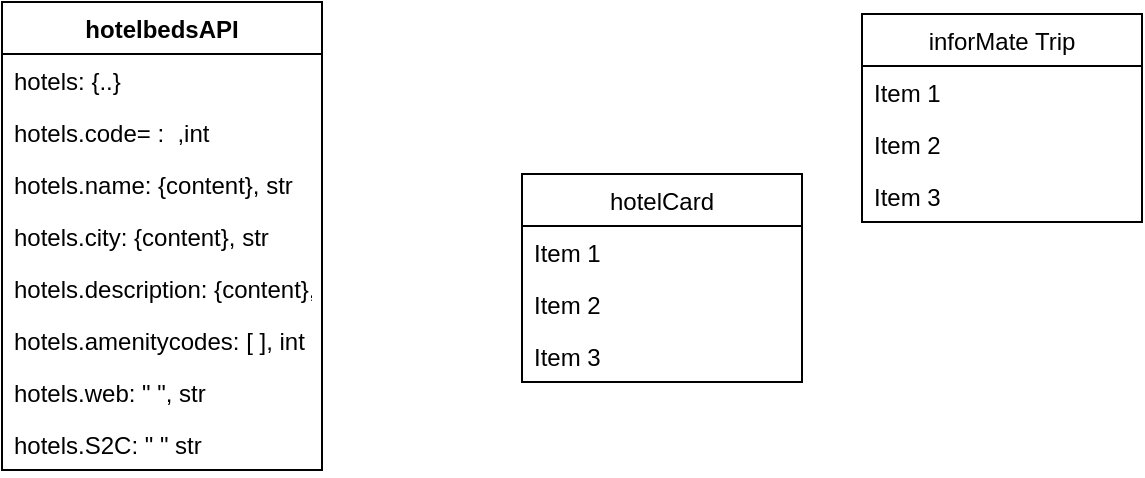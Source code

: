 <mxfile version="20.2.7" type="github">
  <diagram id="0rWiqkp9f7QkPqhGYT5n" name="Pagina-1">
    <mxGraphModel dx="782" dy="468" grid="1" gridSize="10" guides="1" tooltips="1" connect="1" arrows="1" fold="1" page="1" pageScale="1" pageWidth="827" pageHeight="1169" math="0" shadow="0">
      <root>
        <mxCell id="0" />
        <mxCell id="1" parent="0" />
        <mxCell id="xEY01EKiAgp3C7ow3ueJ-25" value="hotelbedsAPI" style="swimlane;fontStyle=1;align=center;verticalAlign=top;childLayout=stackLayout;horizontal=1;startSize=26;horizontalStack=0;resizeParent=1;resizeParentMax=0;resizeLast=0;collapsible=1;marginBottom=0;swimlaneLine=1;rounded=0;shadow=0;sketch=0;" vertex="1" parent="1">
          <mxGeometry x="70" y="104" width="160" height="234" as="geometry" />
        </mxCell>
        <mxCell id="xEY01EKiAgp3C7ow3ueJ-26" value="hotels: {..}" style="text;strokeColor=none;fillColor=none;align=left;verticalAlign=top;spacingLeft=4;spacingRight=4;overflow=hidden;rotatable=0;points=[[0,0.5],[1,0.5]];portConstraint=eastwest;" vertex="1" parent="xEY01EKiAgp3C7ow3ueJ-25">
          <mxGeometry y="26" width="160" height="26" as="geometry" />
        </mxCell>
        <mxCell id="xEY01EKiAgp3C7ow3ueJ-28" value="hotels.code= :  ,int" style="text;strokeColor=none;fillColor=none;align=left;verticalAlign=top;spacingLeft=4;spacingRight=4;overflow=hidden;rotatable=0;points=[[0,0.5],[1,0.5]];portConstraint=eastwest;glass=0;" vertex="1" parent="xEY01EKiAgp3C7ow3ueJ-25">
          <mxGeometry y="52" width="160" height="26" as="geometry" />
        </mxCell>
        <mxCell id="xEY01EKiAgp3C7ow3ueJ-30" value="hotels.name: {content}, str" style="text;strokeColor=none;fillColor=none;align=left;verticalAlign=top;spacingLeft=4;spacingRight=4;overflow=hidden;rotatable=0;points=[[0,0.5],[1,0.5]];portConstraint=eastwest;" vertex="1" parent="xEY01EKiAgp3C7ow3ueJ-25">
          <mxGeometry y="78" width="160" height="26" as="geometry" />
        </mxCell>
        <mxCell id="xEY01EKiAgp3C7ow3ueJ-35" value="hotels.city: {content}, str" style="text;strokeColor=none;fillColor=none;align=left;verticalAlign=top;spacingLeft=4;spacingRight=4;overflow=hidden;rotatable=0;points=[[0,0.5],[1,0.5]];portConstraint=eastwest;" vertex="1" parent="xEY01EKiAgp3C7ow3ueJ-25">
          <mxGeometry y="104" width="160" height="26" as="geometry" />
        </mxCell>
        <mxCell id="xEY01EKiAgp3C7ow3ueJ-32" value="hotels.description: {content}, str" style="text;strokeColor=none;fillColor=none;align=left;verticalAlign=top;spacingLeft=4;spacingRight=4;overflow=hidden;rotatable=0;points=[[0,0.5],[1,0.5]];portConstraint=eastwest;" vertex="1" parent="xEY01EKiAgp3C7ow3ueJ-25">
          <mxGeometry y="130" width="160" height="26" as="geometry" />
        </mxCell>
        <mxCell id="xEY01EKiAgp3C7ow3ueJ-33" value="hotels.amenitycodes: [ ], int" style="text;strokeColor=none;fillColor=none;align=left;verticalAlign=top;spacingLeft=4;spacingRight=4;overflow=hidden;rotatable=0;points=[[0,0.5],[1,0.5]];portConstraint=eastwest;" vertex="1" parent="xEY01EKiAgp3C7ow3ueJ-25">
          <mxGeometry y="156" width="160" height="26" as="geometry" />
        </mxCell>
        <mxCell id="xEY01EKiAgp3C7ow3ueJ-36" value="hotels.web: &quot; &quot;, str" style="text;strokeColor=none;fillColor=none;align=left;verticalAlign=top;spacingLeft=4;spacingRight=4;overflow=hidden;rotatable=0;points=[[0,0.5],[1,0.5]];portConstraint=eastwest;" vertex="1" parent="xEY01EKiAgp3C7ow3ueJ-25">
          <mxGeometry y="182" width="160" height="26" as="geometry" />
        </mxCell>
        <mxCell id="xEY01EKiAgp3C7ow3ueJ-37" value="hotels.S2C: &quot; &quot; str" style="text;strokeColor=none;fillColor=none;align=left;verticalAlign=top;spacingLeft=4;spacingRight=4;overflow=hidden;rotatable=0;points=[[0,0.5],[1,0.5]];portConstraint=eastwest;" vertex="1" parent="xEY01EKiAgp3C7ow3ueJ-25">
          <mxGeometry y="208" width="160" height="26" as="geometry" />
        </mxCell>
        <mxCell id="xEY01EKiAgp3C7ow3ueJ-38" value="hotelCard" style="swimlane;fontStyle=0;childLayout=stackLayout;horizontal=1;startSize=26;fillColor=none;horizontalStack=0;resizeParent=1;resizeParentMax=0;resizeLast=0;collapsible=1;marginBottom=0;rounded=0;shadow=0;sketch=0;" vertex="1" parent="1">
          <mxGeometry x="330" y="190" width="140" height="104" as="geometry" />
        </mxCell>
        <mxCell id="xEY01EKiAgp3C7ow3ueJ-39" value="Item 1" style="text;strokeColor=none;fillColor=none;align=left;verticalAlign=top;spacingLeft=4;spacingRight=4;overflow=hidden;rotatable=0;points=[[0,0.5],[1,0.5]];portConstraint=eastwest;rounded=0;shadow=0;sketch=0;" vertex="1" parent="xEY01EKiAgp3C7ow3ueJ-38">
          <mxGeometry y="26" width="140" height="26" as="geometry" />
        </mxCell>
        <mxCell id="xEY01EKiAgp3C7ow3ueJ-40" value="Item 2" style="text;strokeColor=none;fillColor=none;align=left;verticalAlign=top;spacingLeft=4;spacingRight=4;overflow=hidden;rotatable=0;points=[[0,0.5],[1,0.5]];portConstraint=eastwest;rounded=0;shadow=0;sketch=0;" vertex="1" parent="xEY01EKiAgp3C7ow3ueJ-38">
          <mxGeometry y="52" width="140" height="26" as="geometry" />
        </mxCell>
        <mxCell id="xEY01EKiAgp3C7ow3ueJ-41" value="Item 3" style="text;strokeColor=none;fillColor=none;align=left;verticalAlign=top;spacingLeft=4;spacingRight=4;overflow=hidden;rotatable=0;points=[[0,0.5],[1,0.5]];portConstraint=eastwest;rounded=0;shadow=0;sketch=0;" vertex="1" parent="xEY01EKiAgp3C7ow3ueJ-38">
          <mxGeometry y="78" width="140" height="26" as="geometry" />
        </mxCell>
        <mxCell id="xEY01EKiAgp3C7ow3ueJ-42" value="inforMate Trip" style="swimlane;fontStyle=0;childLayout=stackLayout;horizontal=1;startSize=26;fillColor=none;horizontalStack=0;resizeParent=1;resizeParentMax=0;resizeLast=0;collapsible=1;marginBottom=0;rounded=0;shadow=0;sketch=0;" vertex="1" parent="1">
          <mxGeometry x="500" y="110" width="140" height="104" as="geometry" />
        </mxCell>
        <mxCell id="xEY01EKiAgp3C7ow3ueJ-43" value="Item 1" style="text;strokeColor=none;fillColor=none;align=left;verticalAlign=top;spacingLeft=4;spacingRight=4;overflow=hidden;rotatable=0;points=[[0,0.5],[1,0.5]];portConstraint=eastwest;rounded=0;shadow=0;sketch=0;" vertex="1" parent="xEY01EKiAgp3C7ow3ueJ-42">
          <mxGeometry y="26" width="140" height="26" as="geometry" />
        </mxCell>
        <mxCell id="xEY01EKiAgp3C7ow3ueJ-44" value="Item 2" style="text;strokeColor=none;fillColor=none;align=left;verticalAlign=top;spacingLeft=4;spacingRight=4;overflow=hidden;rotatable=0;points=[[0,0.5],[1,0.5]];portConstraint=eastwest;rounded=0;shadow=0;sketch=0;" vertex="1" parent="xEY01EKiAgp3C7ow3ueJ-42">
          <mxGeometry y="52" width="140" height="26" as="geometry" />
        </mxCell>
        <mxCell id="xEY01EKiAgp3C7ow3ueJ-45" value="Item 3" style="text;strokeColor=none;fillColor=none;align=left;verticalAlign=top;spacingLeft=4;spacingRight=4;overflow=hidden;rotatable=0;points=[[0,0.5],[1,0.5]];portConstraint=eastwest;rounded=0;shadow=0;sketch=0;" vertex="1" parent="xEY01EKiAgp3C7ow3ueJ-42">
          <mxGeometry y="78" width="140" height="26" as="geometry" />
        </mxCell>
      </root>
    </mxGraphModel>
  </diagram>
</mxfile>
